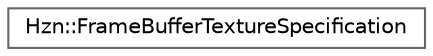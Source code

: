 digraph "Graphical Class Hierarchy"
{
 // LATEX_PDF_SIZE
  bgcolor="transparent";
  edge [fontname=Helvetica,fontsize=10,labelfontname=Helvetica,labelfontsize=10];
  node [fontname=Helvetica,fontsize=10,shape=box,height=0.2,width=0.4];
  rankdir="LR";
  Node0 [label="Hzn::FrameBufferTextureSpecification",height=0.2,width=0.4,color="grey40", fillcolor="white", style="filled",URL="$struct_hzn_1_1_frame_buffer_texture_specification.html",tooltip=" "];
}
